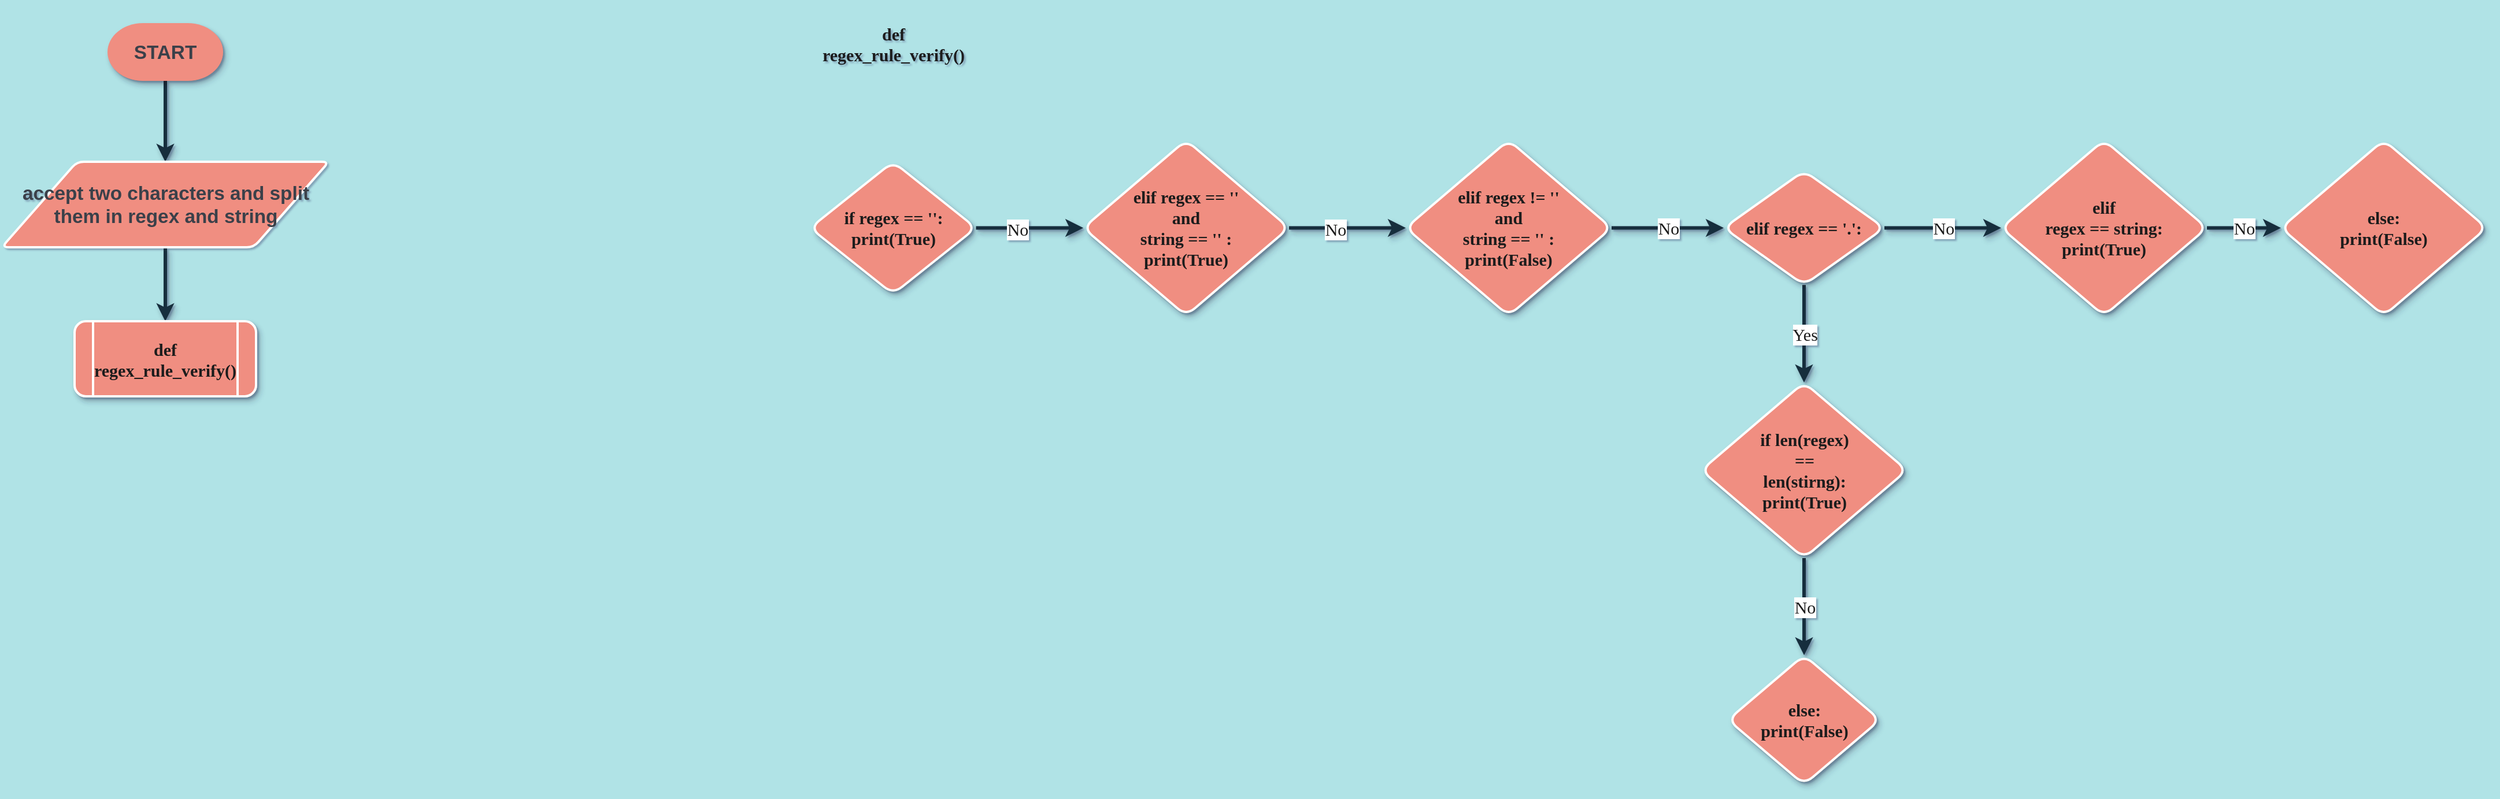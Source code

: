 <mxfile version="17.2.4" type="github">
  <diagram id="9XTt0xOjLgQ8pnBmHHhN" name="Page-1">
    <mxGraphModel dx="1234" dy="659" grid="0" gridSize="10" guides="1" tooltips="1" connect="1" arrows="1" fold="1" page="0" pageScale="1" pageWidth="827" pageHeight="1169" background="#B0E3E6" math="0" shadow="1">
      <root>
        <mxCell id="0" />
        <mxCell id="1" parent="0" />
        <mxCell id="3tFZ02B-2_ZsjBoTqeaq-8" value="" style="edgeStyle=orthogonalEdgeStyle;curved=0;rounded=1;sketch=0;orthogonalLoop=1;jettySize=auto;html=1;fontColor=#1A1A1A;strokeColor=#182E3E;strokeWidth=3;shadow=1;" edge="1" parent="1" source="3tFZ02B-2_ZsjBoTqeaq-6" target="3tFZ02B-2_ZsjBoTqeaq-7">
          <mxGeometry relative="1" as="geometry" />
        </mxCell>
        <mxCell id="3tFZ02B-2_ZsjBoTqeaq-6" value="&lt;span data-lucid-type=&quot;application/vnd.lucid.text&quot; data-lucid-content=&quot;{&amp;#34;t&amp;#34;:&amp;#34;STOP&amp;#34;,&amp;#34;m&amp;#34;:[{&amp;#34;s&amp;#34;:0,&amp;#34;n&amp;#34;:&amp;#34;b&amp;#34;,&amp;#34;v&amp;#34;:true,&amp;#34;e&amp;#34;:4},{&amp;#34;s&amp;#34;:0,&amp;#34;n&amp;#34;:&amp;#34;c&amp;#34;,&amp;#34;v&amp;#34;:&amp;#34;3a414aff&amp;#34;,&amp;#34;e&amp;#34;:4},{&amp;#34;s&amp;#34;:0,&amp;#34;n&amp;#34;:&amp;#34;f&amp;#34;,&amp;#34;v&amp;#34;:&amp;#34;Orbitron&amp;#34;,&amp;#34;e&amp;#34;:4},{&amp;#34;s&amp;#34;:0,&amp;#34;n&amp;#34;:&amp;#34;fc&amp;#34;,&amp;#34;v&amp;#34;:&amp;#34;Bold&amp;#34;,&amp;#34;e&amp;#34;:4},{&amp;#34;s&amp;#34;:0,&amp;#34;n&amp;#34;:&amp;#34;fid&amp;#34;,&amp;#34;v&amp;#34;:1706,&amp;#34;e&amp;#34;:4},{&amp;#34;s&amp;#34;:0,&amp;#34;n&amp;#34;:&amp;#34;s&amp;#34;,&amp;#34;v&amp;#34;:22.222,&amp;#34;e&amp;#34;:4}]}&quot;&gt;&lt;span style=&quot;font-weight: bold ; color: #3a414a ; font-size: 16.667px&quot;&gt;START&lt;/span&gt;&lt;/span&gt;" style="strokeWidth=4;html=1;shape=mxgraph.flowchart.terminator;whiteSpace=wrap;fillColor=#F08E81;fontColor=#1A1A1A;strokeColor=none;shadow=1;sketch=0;rounded=0;" vertex="1" parent="1">
          <mxGeometry x="306" y="100.0" width="100" height="50" as="geometry" />
        </mxCell>
        <mxCell id="3tFZ02B-2_ZsjBoTqeaq-12" value="" style="edgeStyle=orthogonalEdgeStyle;shape=connector;curved=0;rounded=1;sketch=0;orthogonalLoop=1;jettySize=auto;html=1;shadow=1;labelBackgroundColor=default;fontFamily=Verdana;fontSize=15;fontColor=#1A1A1A;endArrow=classic;strokeColor=#182E3E;strokeWidth=3;" edge="1" parent="1" source="3tFZ02B-2_ZsjBoTqeaq-7" target="3tFZ02B-2_ZsjBoTqeaq-11">
          <mxGeometry relative="1" as="geometry" />
        </mxCell>
        <mxCell id="3tFZ02B-2_ZsjBoTqeaq-7" value="&lt;span data-lucid-type=&quot;application/vnd.lucid.text&quot; data-lucid-content=&quot;{&amp;#34;t&amp;#34;:&amp;#34;print(&#39;Hello {name}&#39;)&amp;#34;,&amp;#34;m&amp;#34;:[{&amp;#34;s&amp;#34;:0,&amp;#34;n&amp;#34;:&amp;#34;a&amp;#34;,&amp;#34;v&amp;#34;:&amp;#34;center&amp;#34;},{&amp;#34;s&amp;#34;:0,&amp;#34;n&amp;#34;:&amp;#34;f&amp;#34;,&amp;#34;v&amp;#34;:&amp;#34;Orbitron&amp;#34;,&amp;#34;e&amp;#34;:21},{&amp;#34;s&amp;#34;:0,&amp;#34;n&amp;#34;:&amp;#34;fc&amp;#34;,&amp;#34;v&amp;#34;:&amp;#34;Bold&amp;#34;,&amp;#34;e&amp;#34;:21},{&amp;#34;s&amp;#34;:0,&amp;#34;n&amp;#34;:&amp;#34;fid&amp;#34;,&amp;#34;v&amp;#34;:1706,&amp;#34;e&amp;#34;:21},{&amp;#34;s&amp;#34;:0,&amp;#34;n&amp;#34;:&amp;#34;b&amp;#34;,&amp;#34;v&amp;#34;:true,&amp;#34;e&amp;#34;:21},{&amp;#34;s&amp;#34;:0,&amp;#34;n&amp;#34;:&amp;#34;s&amp;#34;,&amp;#34;v&amp;#34;:22.222,&amp;#34;e&amp;#34;:21},{&amp;#34;s&amp;#34;:0,&amp;#34;n&amp;#34;:&amp;#34;c&amp;#34;,&amp;#34;v&amp;#34;:&amp;#34;3a414aff&amp;#34;,&amp;#34;e&amp;#34;:21}]}&quot;&gt;&lt;span style=&quot;font-weight: bold ; font-size: 16.667px ; color: rgb(58 , 65 , 74)&quot;&gt;accept two characters and split them in regex and string&lt;/span&gt;&lt;/span&gt;" style="shape=parallelogram;html=1;strokeWidth=2;perimeter=parallelogramPerimeter;whiteSpace=wrap;rounded=1;arcSize=12;size=0.23;labelBackgroundColor=none;labelBorderColor=none;comic=0;fontFamily=Helvetica;fontSize=12;fillColor=#F08E81;strokeColor=#FFFFFF;sketch=0;fontColor=#1A1A1A;" vertex="1" parent="1">
          <mxGeometry x="214.5" y="220" width="283" height="74" as="geometry" />
        </mxCell>
        <mxCell id="3tFZ02B-2_ZsjBoTqeaq-11" value="def&lt;br&gt;regex_rule_verify()" style="shape=process;whiteSpace=wrap;html=1;backgroundOutline=1;rounded=1;labelBackgroundColor=none;labelBorderColor=none;comic=0;sketch=0;fontFamily=Verdana;fontSize=15;fontColor=#1A1A1A;strokeColor=#FFFFFF;strokeWidth=2;fillColor=#F08E81;fontStyle=1;shadow=1;glass=0;" vertex="1" parent="1">
          <mxGeometry x="277.5" y="358" width="157" height="65" as="geometry" />
        </mxCell>
        <mxCell id="3tFZ02B-2_ZsjBoTqeaq-15" value="" style="edgeStyle=orthogonalEdgeStyle;shape=connector;curved=0;rounded=1;sketch=0;orthogonalLoop=1;jettySize=auto;html=1;shadow=1;labelBackgroundColor=default;fontFamily=Verdana;fontSize=15;fontColor=#1A1A1A;endArrow=classic;strokeColor=#182E3E;strokeWidth=3;" edge="1" parent="1" source="3tFZ02B-2_ZsjBoTqeaq-13" target="3tFZ02B-2_ZsjBoTqeaq-14">
          <mxGeometry relative="1" as="geometry" />
        </mxCell>
        <mxCell id="3tFZ02B-2_ZsjBoTqeaq-13" value="def&lt;br&gt;regex_rule_verify()" style="shape=process;whiteSpace=wrap;html=1;backgroundOutline=1;rounded=1;labelBackgroundColor=none;labelBorderColor=none;comic=0;sketch=0;fontFamily=Verdana;fontSize=15;fontColor=#1A1A1A;strokeColor=#FFFFFF;strokeWidth=2;fillColor=#F08E81;fontStyle=1;shadow=1;glass=0;" vertex="1" parent="1">
          <mxGeometry x="907" y="85" width="157" height="65" as="geometry" />
        </mxCell>
        <mxCell id="3tFZ02B-2_ZsjBoTqeaq-18" value="" style="edgeStyle=orthogonalEdgeStyle;shape=connector;curved=0;rounded=1;sketch=0;orthogonalLoop=1;jettySize=auto;html=1;shadow=1;labelBackgroundColor=default;fontFamily=Verdana;fontSize=15;fontColor=#1A1A1A;endArrow=classic;strokeColor=#182E3E;strokeWidth=3;" edge="1" parent="1" source="3tFZ02B-2_ZsjBoTqeaq-14" target="3tFZ02B-2_ZsjBoTqeaq-16">
          <mxGeometry relative="1" as="geometry" />
        </mxCell>
        <mxCell id="3tFZ02B-2_ZsjBoTqeaq-19" value="No" style="edgeLabel;html=1;align=center;verticalAlign=middle;resizable=0;points=[];fontSize=15;fontFamily=Verdana;fontColor=#1A1A1A;" vertex="1" connectable="0" parent="3tFZ02B-2_ZsjBoTqeaq-18">
          <mxGeometry x="-0.25" y="-4" relative="1" as="geometry">
            <mxPoint y="-4" as="offset" />
          </mxGeometry>
        </mxCell>
        <mxCell id="3tFZ02B-2_ZsjBoTqeaq-14" value="if regex == &#39;&#39;:&lt;br&gt;print(True)" style="rhombus;whiteSpace=wrap;html=1;fontSize=15;fontFamily=Verdana;fillColor=#F08E81;strokeColor=#FFFFFF;fontColor=#1A1A1A;rounded=1;labelBackgroundColor=none;labelBorderColor=none;comic=0;sketch=0;strokeWidth=2;fontStyle=1;shadow=1;glass=0;" vertex="1" parent="1">
          <mxGeometry x="913.75" y="220" width="143.5" height="114.5" as="geometry" />
        </mxCell>
        <mxCell id="3tFZ02B-2_ZsjBoTqeaq-20" value="" style="edgeStyle=orthogonalEdgeStyle;shape=connector;curved=0;rounded=1;sketch=0;orthogonalLoop=1;jettySize=auto;html=1;shadow=1;labelBackgroundColor=default;fontFamily=Verdana;fontSize=15;fontColor=#1A1A1A;endArrow=classic;strokeColor=#182E3E;strokeWidth=3;" edge="1" parent="1" source="3tFZ02B-2_ZsjBoTqeaq-16" target="3tFZ02B-2_ZsjBoTqeaq-17">
          <mxGeometry relative="1" as="geometry" />
        </mxCell>
        <mxCell id="3tFZ02B-2_ZsjBoTqeaq-21" value="No" style="edgeLabel;html=1;align=center;verticalAlign=middle;resizable=0;points=[];fontSize=15;fontFamily=Verdana;fontColor=#1A1A1A;" vertex="1" connectable="0" parent="3tFZ02B-2_ZsjBoTqeaq-20">
          <mxGeometry x="-0.247" y="-2" relative="1" as="geometry">
            <mxPoint x="2" y="-2" as="offset" />
          </mxGeometry>
        </mxCell>
        <mxCell id="3tFZ02B-2_ZsjBoTqeaq-16" value="elif regex == &#39;&#39;&lt;br&gt;and&lt;br&gt;string == &#39;&#39; :&lt;br&gt;print(True)" style="rhombus;whiteSpace=wrap;html=1;fontSize=15;fontFamily=Verdana;fillColor=#F08E81;strokeColor=#FFFFFF;fontColor=#1A1A1A;rounded=1;labelBackgroundColor=none;labelBorderColor=none;comic=0;sketch=0;strokeWidth=2;fontStyle=1;shadow=1;glass=0;" vertex="1" parent="1">
          <mxGeometry x="1150" y="201.25" width="178" height="152" as="geometry" />
        </mxCell>
        <mxCell id="3tFZ02B-2_ZsjBoTqeaq-24" value="No" style="edgeStyle=orthogonalEdgeStyle;shape=connector;curved=0;rounded=1;sketch=0;orthogonalLoop=1;jettySize=auto;html=1;shadow=1;labelBackgroundColor=default;fontFamily=Verdana;fontSize=15;fontColor=#1A1A1A;endArrow=classic;strokeColor=#182E3E;strokeWidth=3;" edge="1" parent="1" source="3tFZ02B-2_ZsjBoTqeaq-17" target="3tFZ02B-2_ZsjBoTqeaq-23">
          <mxGeometry relative="1" as="geometry" />
        </mxCell>
        <mxCell id="3tFZ02B-2_ZsjBoTqeaq-17" value="elif regex != &#39;&#39;&lt;br&gt;and&lt;br&gt;string == &#39;&#39; :&lt;br&gt;print(False)" style="rhombus;whiteSpace=wrap;html=1;fontSize=15;fontFamily=Verdana;fillColor=#F08E81;strokeColor=#FFFFFF;fontColor=#1A1A1A;rounded=1;labelBackgroundColor=none;labelBorderColor=none;comic=0;sketch=0;strokeWidth=2;fontStyle=1;shadow=1;glass=0;" vertex="1" parent="1">
          <mxGeometry x="1429" y="201.25" width="178" height="152" as="geometry" />
        </mxCell>
        <mxCell id="3tFZ02B-2_ZsjBoTqeaq-30" value="Yes" style="edgeStyle=orthogonalEdgeStyle;shape=connector;curved=0;rounded=1;sketch=0;orthogonalLoop=1;jettySize=auto;html=1;shadow=1;labelBackgroundColor=default;fontFamily=Verdana;fontSize=15;fontColor=#1A1A1A;endArrow=classic;strokeColor=#182E3E;strokeWidth=3;" edge="1" parent="1" source="3tFZ02B-2_ZsjBoTqeaq-23" target="3tFZ02B-2_ZsjBoTqeaq-27">
          <mxGeometry relative="1" as="geometry" />
        </mxCell>
        <mxCell id="3tFZ02B-2_ZsjBoTqeaq-33" value="No" style="edgeStyle=orthogonalEdgeStyle;shape=connector;curved=0;rounded=1;sketch=0;orthogonalLoop=1;jettySize=auto;html=1;shadow=1;labelBackgroundColor=default;fontFamily=Verdana;fontSize=15;fontColor=#1A1A1A;endArrow=classic;strokeColor=#182E3E;strokeWidth=3;" edge="1" parent="1" source="3tFZ02B-2_ZsjBoTqeaq-23" target="3tFZ02B-2_ZsjBoTqeaq-31">
          <mxGeometry relative="1" as="geometry" />
        </mxCell>
        <mxCell id="3tFZ02B-2_ZsjBoTqeaq-23" value="elif regex == &#39;.&#39;:" style="rhombus;whiteSpace=wrap;html=1;fontSize=15;fontFamily=Verdana;fillColor=#F08E81;strokeColor=#FFFFFF;fontColor=#1A1A1A;rounded=1;labelBackgroundColor=none;labelBorderColor=none;comic=0;sketch=0;strokeWidth=2;fontStyle=1;shadow=1;glass=0;" vertex="1" parent="1">
          <mxGeometry x="1704" y="227.88" width="139" height="98.75" as="geometry" />
        </mxCell>
        <mxCell id="3tFZ02B-2_ZsjBoTqeaq-29" value="No" style="edgeStyle=orthogonalEdgeStyle;shape=connector;curved=0;rounded=1;sketch=0;orthogonalLoop=1;jettySize=auto;html=1;shadow=1;labelBackgroundColor=default;fontFamily=Verdana;fontSize=15;fontColor=#1A1A1A;endArrow=classic;strokeColor=#182E3E;strokeWidth=3;" edge="1" parent="1" source="3tFZ02B-2_ZsjBoTqeaq-27" target="3tFZ02B-2_ZsjBoTqeaq-28">
          <mxGeometry relative="1" as="geometry" />
        </mxCell>
        <mxCell id="3tFZ02B-2_ZsjBoTqeaq-27" value="if len(regex)&lt;br&gt;==&lt;br&gt;len(stirng):&lt;br&gt;print(True)" style="rhombus;whiteSpace=wrap;html=1;fontSize=15;fontFamily=Verdana;fillColor=#F08E81;strokeColor=#FFFFFF;fontColor=#1A1A1A;rounded=1;labelBackgroundColor=none;labelBorderColor=none;comic=0;sketch=0;strokeWidth=2;fontStyle=1;shadow=1;glass=0;" vertex="1" parent="1">
          <mxGeometry x="1684.5" y="411" width="178" height="152" as="geometry" />
        </mxCell>
        <mxCell id="3tFZ02B-2_ZsjBoTqeaq-28" value="else:&lt;br&gt;print(False)" style="rhombus;whiteSpace=wrap;html=1;fontSize=15;fontFamily=Verdana;fillColor=#F08E81;strokeColor=#FFFFFF;fontColor=#1A1A1A;rounded=1;labelBackgroundColor=none;labelBorderColor=none;comic=0;sketch=0;strokeWidth=2;fontStyle=1;shadow=1;glass=0;" vertex="1" parent="1">
          <mxGeometry x="1707.75" y="647" width="131.5" height="112" as="geometry" />
        </mxCell>
        <mxCell id="3tFZ02B-2_ZsjBoTqeaq-34" value="No" style="edgeStyle=orthogonalEdgeStyle;shape=connector;curved=0;rounded=1;sketch=0;orthogonalLoop=1;jettySize=auto;html=1;shadow=1;labelBackgroundColor=default;fontFamily=Verdana;fontSize=15;fontColor=#1A1A1A;endArrow=classic;strokeColor=#182E3E;strokeWidth=3;" edge="1" parent="1" source="3tFZ02B-2_ZsjBoTqeaq-31" target="3tFZ02B-2_ZsjBoTqeaq-32">
          <mxGeometry relative="1" as="geometry" />
        </mxCell>
        <mxCell id="3tFZ02B-2_ZsjBoTqeaq-31" value="elif&lt;br&gt;regex == string:&lt;br&gt;print(True)" style="rhombus;whiteSpace=wrap;html=1;fontSize=15;fontFamily=Verdana;fillColor=#F08E81;strokeColor=#FFFFFF;fontColor=#1A1A1A;rounded=1;labelBackgroundColor=none;labelBorderColor=none;comic=0;sketch=0;strokeWidth=2;fontStyle=1;shadow=1;glass=0;" vertex="1" parent="1">
          <mxGeometry x="1944" y="201.25" width="178" height="152" as="geometry" />
        </mxCell>
        <mxCell id="3tFZ02B-2_ZsjBoTqeaq-32" value="else:&lt;br&gt;print(False)" style="rhombus;whiteSpace=wrap;html=1;fontSize=15;fontFamily=Verdana;fillColor=#F08E81;strokeColor=#FFFFFF;fontColor=#1A1A1A;rounded=1;labelBackgroundColor=none;labelBorderColor=none;comic=0;sketch=0;strokeWidth=2;fontStyle=1;shadow=1;glass=0;" vertex="1" parent="1">
          <mxGeometry x="2186" y="201.25" width="178" height="152" as="geometry" />
        </mxCell>
      </root>
    </mxGraphModel>
  </diagram>
</mxfile>
